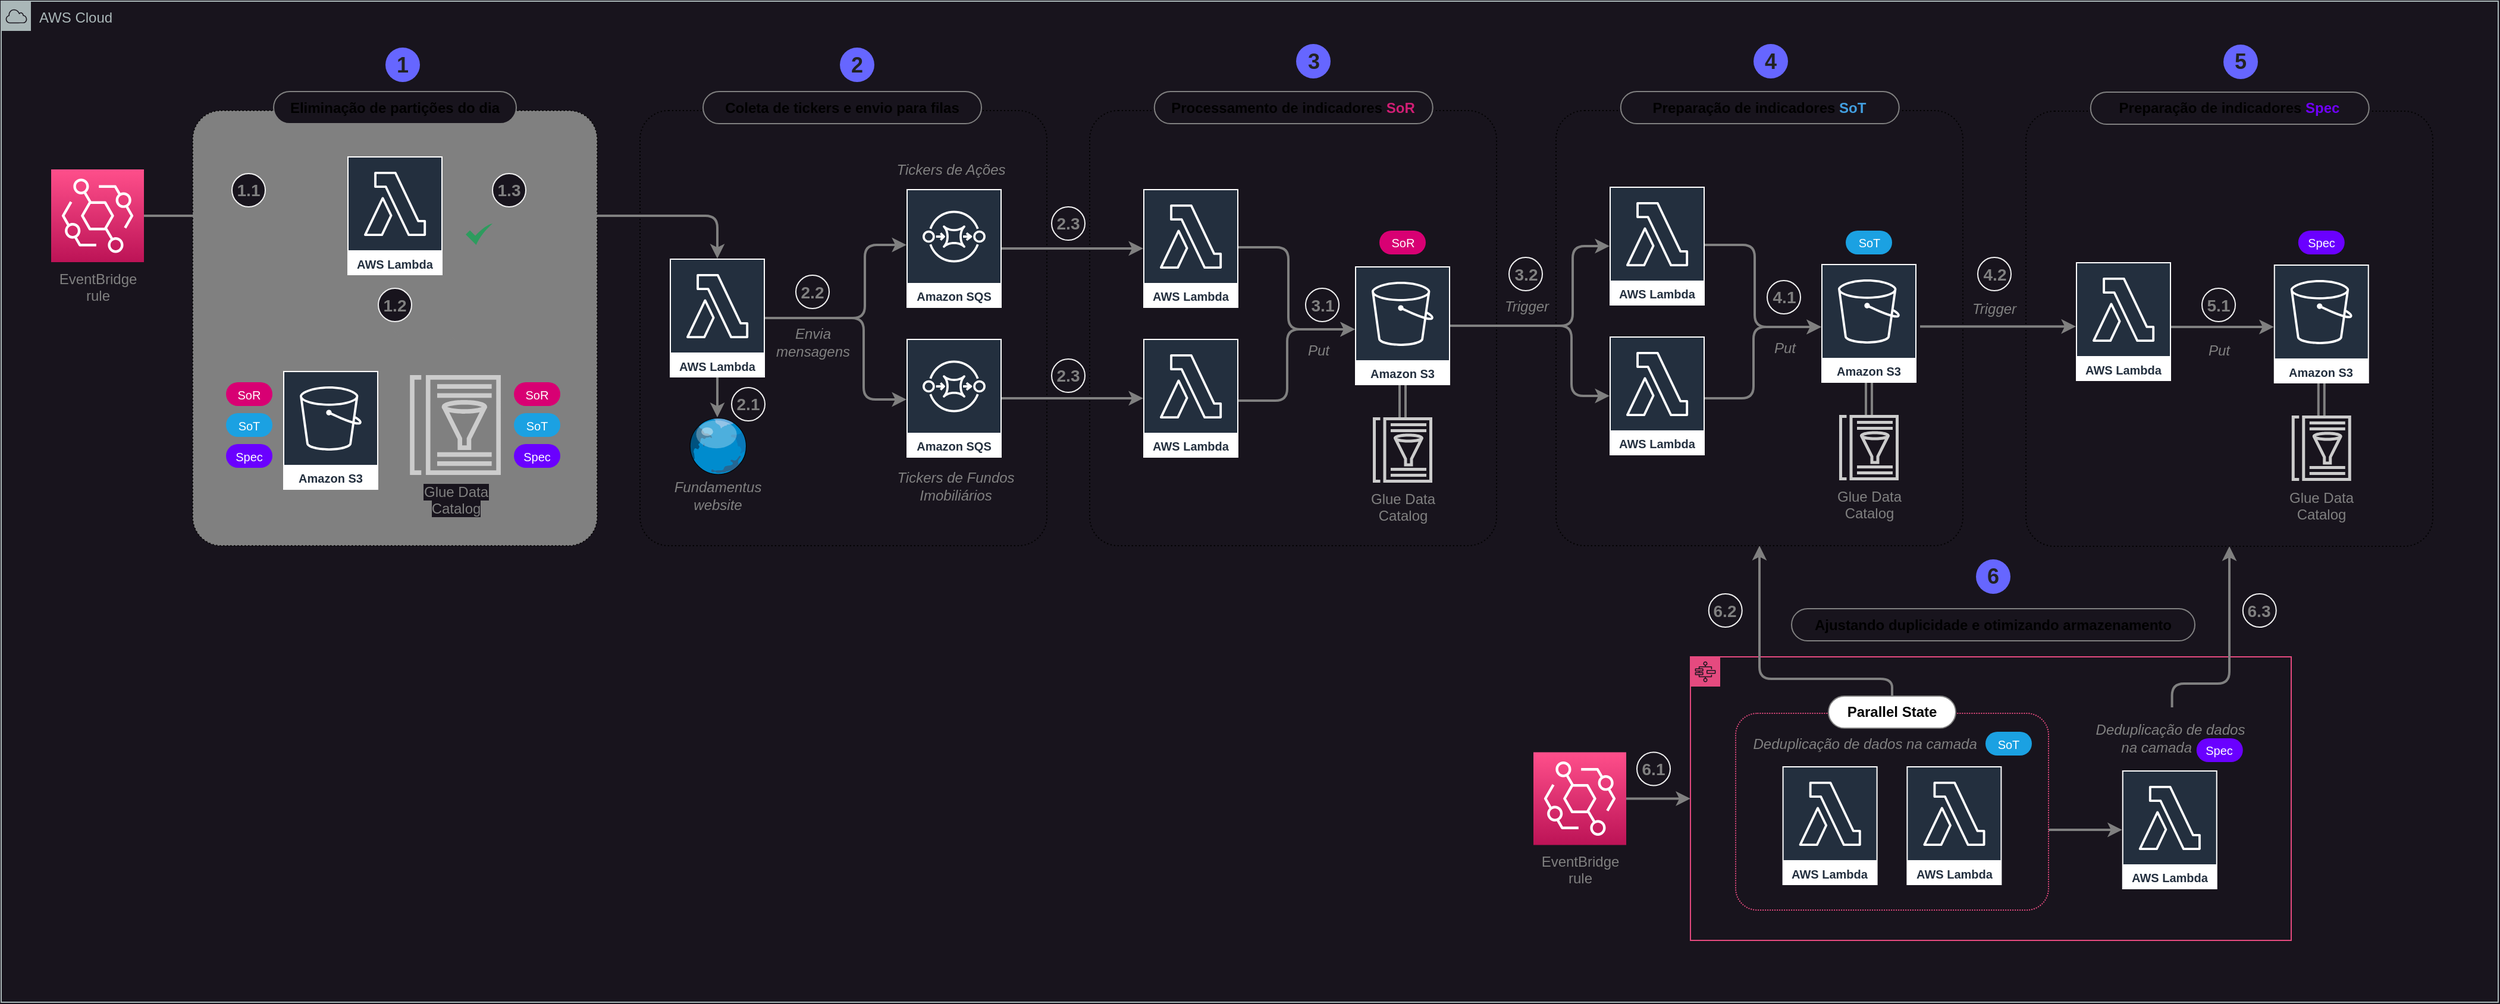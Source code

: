<mxfile>
    <diagram name="pynvest-tools" id="QcfjFlC14eD7CDKg3b7T">
        <mxGraphModel dx="1441" dy="1179" grid="0" gridSize="10" guides="1" tooltips="1" connect="1" arrows="1" fold="1" page="0" pageScale="1" pageWidth="850" pageHeight="1100" background="#18141D" math="0" shadow="0">
            <root>
                <mxCell id="0"/>
                <mxCell id="1" parent="0"/>
                <mxCell id="39" value="AWS Cloud" style="sketch=0;outlineConnect=0;gradientColor=none;html=1;whiteSpace=wrap;fontSize=12;fontStyle=0;shape=mxgraph.aws4.group;grIcon=mxgraph.aws4.group_aws_cloud;strokeColor=#AAB7B8;fillColor=none;verticalAlign=top;align=left;spacingLeft=30;fontColor=#AAB7B8;dashed=0;" parent="1" vertex="1">
                    <mxGeometry x="-88" y="-93" width="2099" height="842" as="geometry"/>
                </mxCell>
                <mxCell id="135" value="" style="rounded=1;whiteSpace=wrap;html=1;arcSize=7;dashed=1;dashPattern=1 2;fillColor=#18141D;" parent="1" vertex="1">
                    <mxGeometry x="827" y="-1" width="342" height="366" as="geometry"/>
                </mxCell>
                <mxCell id="118" value="" style="rounded=1;whiteSpace=wrap;html=1;arcSize=7;dashed=1;dashPattern=1 2;fillColor=#18141D;" parent="1" vertex="1">
                    <mxGeometry x="449" y="-1" width="342" height="366" as="geometry"/>
                </mxCell>
                <mxCell id="107" value="" style="rounded=1;whiteSpace=wrap;html=1;arcSize=7;dashed=1;dashPattern=1 2;fillColor=#808080;" parent="1" vertex="1">
                    <mxGeometry x="73" y="-1" width="340" height="366" as="geometry"/>
                </mxCell>
                <mxCell id="108" style="edgeStyle=orthogonalEdgeStyle;html=1;strokeColor=#808080;strokeWidth=2;" parent="1" source="7" target="47" edge="1">
                    <mxGeometry relative="1" as="geometry"/>
                </mxCell>
                <mxCell id="7" value="&lt;font color=&quot;#808080&quot;&gt;EventBridge&lt;br&gt;rule&lt;br&gt;&lt;/font&gt;" style="sketch=0;points=[[0,0,0],[0.25,0,0],[0.5,0,0],[0.75,0,0],[1,0,0],[0,1,0],[0.25,1,0],[0.5,1,0],[0.75,1,0],[1,1,0],[0,0.25,0],[0,0.5,0],[0,0.75,0],[1,0.25,0],[1,0.5,0],[1,0.75,0]];outlineConnect=0;fontColor=#232F3E;gradientColor=#FF4F8B;gradientDirection=north;fillColor=#BC1356;strokeColor=#ffffff;dashed=0;verticalLabelPosition=bottom;verticalAlign=top;align=center;html=1;fontSize=12;fontStyle=0;aspect=fixed;shape=mxgraph.aws4.resourceIcon;resIcon=mxgraph.aws4.eventbridge;" parent="1" vertex="1">
                    <mxGeometry x="-46" y="48.5" width="78" height="78" as="geometry"/>
                </mxCell>
                <mxCell id="37" value="&lt;font style=&quot;font-size: 12px;&quot;&gt;&lt;br&gt;&lt;/font&gt;" style="verticalLabelPosition=bottom;sketch=0;aspect=fixed;html=1;verticalAlign=top;strokeColor=none;align=center;outlineConnect=0;shape=mxgraph.citrix.globe;fontSize=18;fontColor=#808080;" parent="1" vertex="1">
                    <mxGeometry x="488.88" y="257" width="50.24" height="48" as="geometry"/>
                </mxCell>
                <mxCell id="52" style="edgeStyle=orthogonalEdgeStyle;html=1;strokeColor=#808080;strokeWidth=2;" parent="1" source="47" target="51" edge="1">
                    <mxGeometry relative="1" as="geometry">
                        <Array as="points">
                            <mxPoint x="243" y="189"/>
                            <mxPoint x="189" y="189"/>
                        </Array>
                    </mxGeometry>
                </mxCell>
                <mxCell id="55" style="edgeStyle=orthogonalEdgeStyle;html=1;strokeColor=#808080;strokeWidth=2;" parent="1" source="47" target="53" edge="1">
                    <mxGeometry relative="1" as="geometry">
                        <Array as="points">
                            <mxPoint x="243" y="189"/>
                            <mxPoint x="294" y="189"/>
                        </Array>
                    </mxGeometry>
                </mxCell>
                <mxCell id="119" style="edgeStyle=orthogonalEdgeStyle;html=1;strokeColor=#808080;strokeWidth=2;" parent="1" source="47" target="111" edge="1">
                    <mxGeometry relative="1" as="geometry">
                        <Array as="points">
                            <mxPoint x="514" y="87"/>
                        </Array>
                    </mxGeometry>
                </mxCell>
                <mxCell id="47" value="AWS Lambda" style="sketch=0;outlineConnect=0;fontColor=#232F3E;gradientColor=none;strokeColor=#ffffff;fillColor=#232F3E;dashed=0;verticalLabelPosition=middle;verticalAlign=bottom;align=center;html=1;whiteSpace=wrap;fontSize=10;fontStyle=1;spacing=3;shape=mxgraph.aws4.productIcon;prIcon=mxgraph.aws4.lambda;" parent="1" vertex="1">
                    <mxGeometry x="203" y="37.5" width="80" height="100" as="geometry"/>
                </mxCell>
                <mxCell id="51" value="Amazon S3" style="sketch=0;outlineConnect=0;fontColor=#232F3E;gradientColor=none;strokeColor=#ffffff;fillColor=#232F3E;dashed=0;verticalLabelPosition=middle;verticalAlign=bottom;align=center;html=1;whiteSpace=wrap;fontSize=10;fontStyle=1;spacing=3;shape=mxgraph.aws4.productIcon;prIcon=mxgraph.aws4.s3;" parent="1" vertex="1">
                    <mxGeometry x="149" y="218" width="80" height="100" as="geometry"/>
                </mxCell>
                <mxCell id="53" value="&lt;font style=&quot;background-color: rgb(24, 20, 29);&quot; color=&quot;#808080&quot;&gt;Glue Data&lt;br&gt;Catalog&lt;/font&gt;" style="sketch=0;outlineConnect=0;fontColor=#232F3E;gradientColor=none;fillColor=#CCCCCC;strokeColor=none;dashed=0;verticalLabelPosition=bottom;verticalAlign=top;align=center;html=1;fontSize=12;fontStyle=0;aspect=fixed;pointerEvents=1;shape=mxgraph.aws4.glue_data_catalog;" parent="1" vertex="1">
                    <mxGeometry x="255" y="221.5" width="77.54" height="84" as="geometry"/>
                </mxCell>
                <mxCell id="58" value="&lt;i&gt;Trigger&lt;/i&gt;" style="text;html=1;align=center;verticalAlign=middle;resizable=0;points=[];autosize=1;strokeColor=none;fillColor=none;fontColor=#808080;" parent="1" vertex="1">
                    <mxGeometry x="94" y="90" width="55" height="26" as="geometry"/>
                </mxCell>
                <mxCell id="64" value="&lt;i&gt;Delete partições&lt;br&gt;físicas&lt;br&gt;&lt;/i&gt;" style="text;html=1;align=center;verticalAlign=middle;resizable=0;points=[];autosize=1;strokeColor=none;fillColor=none;fontColor=#808080;" parent="1" vertex="1">
                    <mxGeometry x="83" y="174" width="105" height="41" as="geometry"/>
                </mxCell>
                <mxCell id="65" value="&lt;i&gt;Deleta partições&lt;br&gt;lógicas&lt;br&gt;&lt;/i&gt;" style="text;html=1;align=center;verticalAlign=middle;resizable=0;points=[];autosize=1;strokeColor=none;fillColor=none;fontColor=#808080;" parent="1" vertex="1">
                    <mxGeometry x="291" y="174" width="105" height="41" as="geometry"/>
                </mxCell>
                <mxCell id="76" value="SoR" style="rounded=1;whiteSpace=wrap;html=1;arcSize=50;fillColor=#d80073;fontColor=#ffffff;strokeColor=none;fontSize=10;" parent="1" vertex="1">
                    <mxGeometry x="101" y="227.5" width="39" height="20" as="geometry"/>
                </mxCell>
                <mxCell id="77" value="SoT" style="rounded=1;whiteSpace=wrap;html=1;arcSize=50;fillColor=#1ba1e2;fontColor=#ffffff;strokeColor=none;fontSize=10;" parent="1" vertex="1">
                    <mxGeometry x="101" y="253.5" width="39" height="20" as="geometry"/>
                </mxCell>
                <mxCell id="78" value="Spec" style="rounded=1;whiteSpace=wrap;html=1;arcSize=50;fillColor=#6a00ff;fontColor=#ffffff;strokeColor=none;fontSize=10;" parent="1" vertex="1">
                    <mxGeometry x="101" y="279.5" width="39" height="20" as="geometry"/>
                </mxCell>
                <mxCell id="104" value="SoR" style="rounded=1;whiteSpace=wrap;html=1;arcSize=50;fillColor=#d80073;fontColor=#ffffff;strokeColor=none;fontSize=10;" parent="1" vertex="1">
                    <mxGeometry x="343" y="227.5" width="39" height="20" as="geometry"/>
                </mxCell>
                <mxCell id="105" value="SoT" style="rounded=1;whiteSpace=wrap;html=1;arcSize=50;fillColor=#1ba1e2;fontColor=#ffffff;strokeColor=none;fontSize=10;" parent="1" vertex="1">
                    <mxGeometry x="343" y="253.5" width="39" height="20" as="geometry"/>
                </mxCell>
                <mxCell id="106" value="Spec" style="rounded=1;whiteSpace=wrap;html=1;arcSize=50;fillColor=#6a00ff;fontColor=#ffffff;strokeColor=none;fontSize=10;" parent="1" vertex="1">
                    <mxGeometry x="343" y="279.5" width="39" height="20" as="geometry"/>
                </mxCell>
                <mxCell id="109" style="edgeStyle=orthogonalEdgeStyle;html=1;strokeColor=#808080;strokeWidth=2;" parent="1" source="111" target="112" edge="1">
                    <mxGeometry relative="1" as="geometry">
                        <Array as="points">
                            <mxPoint x="638" y="174"/>
                            <mxPoint x="638" y="112"/>
                        </Array>
                    </mxGeometry>
                </mxCell>
                <mxCell id="110" style="edgeStyle=orthogonalEdgeStyle;html=1;strokeColor=#808080;strokeWidth=2;" parent="1" source="111" target="113" edge="1">
                    <mxGeometry relative="1" as="geometry">
                        <Array as="points">
                            <mxPoint x="637" y="174"/>
                            <mxPoint x="637" y="242"/>
                        </Array>
                    </mxGeometry>
                </mxCell>
                <mxCell id="140" style="edgeStyle=orthogonalEdgeStyle;html=1;strokeColor=#808080;strokeWidth=2;" parent="1" source="111" target="37" edge="1">
                    <mxGeometry relative="1" as="geometry"/>
                </mxCell>
                <mxCell id="111" value="AWS Lambda" style="sketch=0;outlineConnect=0;fontColor=#232F3E;gradientColor=none;strokeColor=#ffffff;fillColor=#232F3E;dashed=0;verticalLabelPosition=middle;verticalAlign=bottom;align=center;html=1;whiteSpace=wrap;fontSize=10;fontStyle=1;spacing=3;shape=mxgraph.aws4.productIcon;prIcon=mxgraph.aws4.lambda;" parent="1" vertex="1">
                    <mxGeometry x="474" y="123.5" width="80" height="100" as="geometry"/>
                </mxCell>
                <mxCell id="133" style="edgeStyle=orthogonalEdgeStyle;html=1;strokeColor=#808080;strokeWidth=2;" parent="1" source="112" target="126" edge="1">
                    <mxGeometry relative="1" as="geometry"/>
                </mxCell>
                <mxCell id="112" value="Amazon SQS" style="sketch=0;outlineConnect=0;fontColor=#232F3E;gradientColor=none;strokeColor=#ffffff;fillColor=#232F3E;dashed=0;verticalLabelPosition=middle;verticalAlign=bottom;align=center;html=1;whiteSpace=wrap;fontSize=10;fontStyle=1;spacing=3;shape=mxgraph.aws4.productIcon;prIcon=mxgraph.aws4.sqs;" parent="1" vertex="1">
                    <mxGeometry x="673" y="65" width="80" height="100" as="geometry"/>
                </mxCell>
                <mxCell id="134" style="edgeStyle=orthogonalEdgeStyle;html=1;strokeColor=#808080;strokeWidth=2;" parent="1" source="113" target="124" edge="1">
                    <mxGeometry relative="1" as="geometry"/>
                </mxCell>
                <mxCell id="113" value="Amazon SQS" style="sketch=0;outlineConnect=0;fontColor=#232F3E;gradientColor=none;strokeColor=#ffffff;fillColor=#232F3E;dashed=0;verticalLabelPosition=middle;verticalAlign=bottom;align=center;html=1;whiteSpace=wrap;fontSize=10;fontStyle=1;spacing=3;shape=mxgraph.aws4.productIcon;prIcon=mxgraph.aws4.sqs;" parent="1" vertex="1">
                    <mxGeometry x="673" y="191" width="80" height="100" as="geometry"/>
                </mxCell>
                <mxCell id="115" value="&lt;i&gt;Envia&lt;br&gt;mensagens&lt;br&gt;&lt;/i&gt;" style="text;html=1;align=center;verticalAlign=middle;resizable=0;points=[];autosize=1;strokeColor=none;fillColor=none;fontColor=#808080;" parent="1" vertex="1">
                    <mxGeometry x="554" y="173" width="80" height="41" as="geometry"/>
                </mxCell>
                <mxCell id="116" value="&lt;i&gt;Tickers de Fundos&lt;br&gt;Imobiliários&lt;br&gt;&lt;/i&gt;" style="text;html=1;align=center;verticalAlign=middle;resizable=0;points=[];autosize=1;strokeColor=none;fillColor=none;fontColor=#808080;" parent="1" vertex="1">
                    <mxGeometry x="655" y="294.5" width="117" height="41" as="geometry"/>
                </mxCell>
                <mxCell id="117" value="&lt;i&gt;Tickers de Ações&lt;br&gt;&lt;/i&gt;" style="text;html=1;align=center;verticalAlign=middle;resizable=0;points=[];autosize=1;strokeColor=none;fillColor=none;fontColor=#808080;" parent="1" vertex="1">
                    <mxGeometry x="655" y="36" width="109" height="26" as="geometry"/>
                </mxCell>
                <mxCell id="120" value="&lt;i&gt;Assync&lt;/i&gt;" style="text;html=1;align=center;verticalAlign=middle;resizable=0;points=[];autosize=1;strokeColor=none;fillColor=none;fontColor=#808080;" parent="1" vertex="1">
                    <mxGeometry x="320" y="92" width="57" height="26" as="geometry"/>
                </mxCell>
                <mxCell id="121" value="" style="sketch=0;html=1;aspect=fixed;strokeColor=none;shadow=0;align=center;verticalAlign=top;fillColor=#2D9C5E;shape=mxgraph.gcp2.check;dashed=1;dashPattern=1 2;" parent="1" vertex="1">
                    <mxGeometry x="302.5" y="94" width="22.5" height="18" as="geometry"/>
                </mxCell>
                <mxCell id="123" style="edgeStyle=orthogonalEdgeStyle;html=1;strokeColor=#808080;strokeWidth=2;" parent="1" source="124" target="128" edge="1">
                    <mxGeometry relative="1" as="geometry">
                        <Array as="points">
                            <mxPoint x="993" y="243"/>
                            <mxPoint x="993" y="183"/>
                        </Array>
                    </mxGeometry>
                </mxCell>
                <mxCell id="124" value="AWS Lambda" style="sketch=0;outlineConnect=0;fontColor=#232F3E;gradientColor=none;strokeColor=#ffffff;fillColor=#232F3E;dashed=0;verticalLabelPosition=middle;verticalAlign=bottom;align=center;html=1;whiteSpace=wrap;fontSize=10;fontStyle=1;spacing=3;shape=mxgraph.aws4.productIcon;prIcon=mxgraph.aws4.lambda;" parent="1" vertex="1">
                    <mxGeometry x="872" y="191" width="80" height="100" as="geometry"/>
                </mxCell>
                <mxCell id="125" style="edgeStyle=orthogonalEdgeStyle;html=1;strokeColor=#808080;strokeWidth=2;" parent="1" source="126" target="128" edge="1">
                    <mxGeometry relative="1" as="geometry">
                        <Array as="points">
                            <mxPoint x="994" y="114"/>
                            <mxPoint x="994" y="183"/>
                        </Array>
                    </mxGeometry>
                </mxCell>
                <mxCell id="126" value="AWS Lambda" style="sketch=0;outlineConnect=0;fontColor=#232F3E;gradientColor=none;strokeColor=#ffffff;fillColor=#232F3E;dashed=0;verticalLabelPosition=middle;verticalAlign=bottom;align=center;html=1;whiteSpace=wrap;fontSize=10;fontStyle=1;spacing=3;shape=mxgraph.aws4.productIcon;prIcon=mxgraph.aws4.lambda;" parent="1" vertex="1">
                    <mxGeometry x="872" y="65" width="80" height="100" as="geometry"/>
                </mxCell>
                <mxCell id="127" style="edgeStyle=orthogonalEdgeStyle;html=1;strokeColor=#808080;strokeWidth=2;fontSize=10;fontColor=#808080;shape=link;" parent="1" source="128" target="132" edge="1">
                    <mxGeometry relative="1" as="geometry"/>
                </mxCell>
                <mxCell id="128" value="Amazon S3" style="sketch=0;outlineConnect=0;fontColor=#232F3E;gradientColor=none;strokeColor=#ffffff;fillColor=#232F3E;dashed=0;verticalLabelPosition=middle;verticalAlign=bottom;align=center;html=1;whiteSpace=wrap;fontSize=10;fontStyle=1;spacing=3;shape=mxgraph.aws4.productIcon;prIcon=mxgraph.aws4.s3;" parent="1" vertex="1">
                    <mxGeometry x="1050" y="130" width="80" height="100" as="geometry"/>
                </mxCell>
                <mxCell id="130" value="&lt;i&gt;Put&lt;/i&gt;" style="text;html=1;align=center;verticalAlign=middle;resizable=0;points=[];autosize=1;strokeColor=none;fillColor=none;fontColor=#808080;" parent="1" vertex="1">
                    <mxGeometry x="1000.5" y="188" width="36" height="26" as="geometry"/>
                </mxCell>
                <mxCell id="131" value="SoR" style="rounded=1;whiteSpace=wrap;html=1;arcSize=50;fillColor=#d80073;fontColor=#ffffff;strokeColor=none;fontSize=10;" parent="1" vertex="1">
                    <mxGeometry x="1070.5" y="100" width="39" height="20" as="geometry"/>
                </mxCell>
                <mxCell id="132" value="&lt;font style=&quot;background-color: rgb(24, 20, 29);&quot; color=&quot;#808080&quot;&gt;Glue Data&lt;br&gt;Catalog&lt;/font&gt;" style="sketch=0;outlineConnect=0;fontColor=#232F3E;gradientColor=none;fillColor=#CCCCCC;strokeColor=none;dashed=0;verticalLabelPosition=bottom;verticalAlign=top;align=center;html=1;fontSize=12;fontStyle=0;aspect=fixed;pointerEvents=1;shape=mxgraph.aws4.glue_data_catalog;" parent="1" vertex="1">
                    <mxGeometry x="1064.61" y="257" width="50.77" height="55" as="geometry"/>
                </mxCell>
                <mxCell id="136" value="&lt;b&gt;Eliminação de partições do dia&lt;/b&gt;" style="rounded=1;whiteSpace=wrap;html=1;strokeColor=#808080;gradientColor=none;arcSize=50;fillColor=#18141D;" parent="1" vertex="1">
                    <mxGeometry x="141" y="-17" width="204" height="27" as="geometry"/>
                </mxCell>
                <mxCell id="137" value="&lt;b&gt;Coleta de tickers e envio para filas&lt;/b&gt;" style="rounded=1;whiteSpace=wrap;html=1;strokeColor=#808080;gradientColor=none;arcSize=50;fillColor=#18141D;" parent="1" vertex="1">
                    <mxGeometry x="502" y="-17" width="234" height="27" as="geometry"/>
                </mxCell>
                <mxCell id="138" value="&lt;b&gt;Processamento de indicadores &lt;font color=&quot;#d01e74&quot;&gt;SoR&lt;/font&gt;&lt;/b&gt;" style="rounded=1;whiteSpace=wrap;html=1;strokeColor=#808080;gradientColor=none;arcSize=50;fillColor=#18141D;" parent="1" vertex="1">
                    <mxGeometry x="881.38" y="-17" width="234" height="27" as="geometry"/>
                </mxCell>
                <mxCell id="139" value="&lt;i&gt;Fundamentus&lt;br&gt;website&lt;br&gt;&lt;/i&gt;" style="text;html=1;align=center;verticalAlign=middle;resizable=0;points=[];autosize=1;strokeColor=none;fillColor=none;fontColor=#808080;" parent="1" vertex="1">
                    <mxGeometry x="468.5" y="302" width="91" height="41" as="geometry"/>
                </mxCell>
                <mxCell id="177" value="&lt;b style=&quot;&quot;&gt;&lt;font style=&quot;font-size: 14px;&quot;&gt;1.1&lt;/font&gt;&lt;/b&gt;" style="ellipse;whiteSpace=wrap;html=1;aspect=fixed;fontColor=#808080;fillColor=#18141D;strokeColor=#F0F0F0;fontSize=12;" parent="1" vertex="1">
                    <mxGeometry x="106" y="52" width="28" height="28" as="geometry"/>
                </mxCell>
                <mxCell id="183" value="" style="rounded=1;whiteSpace=wrap;html=1;arcSize=7;dashed=1;dashPattern=1 2;fillColor=#18141D;" parent="1" vertex="1">
                    <mxGeometry x="1219" y="-1" width="342" height="366" as="geometry"/>
                </mxCell>
                <mxCell id="184" style="edgeStyle=orthogonalEdgeStyle;html=1;strokeColor=#808080;strokeWidth=2;" parent="1" source="185" target="189" edge="1">
                    <mxGeometry relative="1" as="geometry">
                        <Array as="points">
                            <mxPoint x="1385" y="241"/>
                            <mxPoint x="1385" y="181"/>
                        </Array>
                    </mxGeometry>
                </mxCell>
                <mxCell id="185" value="AWS Lambda" style="sketch=0;outlineConnect=0;fontColor=#232F3E;gradientColor=none;strokeColor=#ffffff;fillColor=#232F3E;dashed=0;verticalLabelPosition=middle;verticalAlign=bottom;align=center;html=1;whiteSpace=wrap;fontSize=10;fontStyle=1;spacing=3;shape=mxgraph.aws4.productIcon;prIcon=mxgraph.aws4.lambda;" parent="1" vertex="1">
                    <mxGeometry x="1264" y="189" width="80" height="100" as="geometry"/>
                </mxCell>
                <mxCell id="186" style="edgeStyle=orthogonalEdgeStyle;html=1;strokeColor=#808080;strokeWidth=2;" parent="1" source="187" target="189" edge="1">
                    <mxGeometry relative="1" as="geometry">
                        <Array as="points">
                            <mxPoint x="1386" y="112"/>
                            <mxPoint x="1386" y="181"/>
                        </Array>
                    </mxGeometry>
                </mxCell>
                <mxCell id="187" value="AWS Lambda" style="sketch=0;outlineConnect=0;fontColor=#232F3E;gradientColor=none;strokeColor=#ffffff;fillColor=#232F3E;dashed=0;verticalLabelPosition=middle;verticalAlign=bottom;align=center;html=1;whiteSpace=wrap;fontSize=10;fontStyle=1;spacing=3;shape=mxgraph.aws4.productIcon;prIcon=mxgraph.aws4.lambda;" parent="1" vertex="1">
                    <mxGeometry x="1264" y="63" width="80" height="100" as="geometry"/>
                </mxCell>
                <mxCell id="188" style="edgeStyle=orthogonalEdgeStyle;html=1;strokeColor=#808080;strokeWidth=2;fontSize=10;fontColor=#808080;shape=link;" parent="1" source="189" target="191" edge="1">
                    <mxGeometry relative="1" as="geometry"/>
                </mxCell>
                <mxCell id="189" value="Amazon S3" style="sketch=0;outlineConnect=0;fontColor=#232F3E;gradientColor=none;strokeColor=#ffffff;fillColor=#232F3E;dashed=0;verticalLabelPosition=middle;verticalAlign=bottom;align=center;html=1;whiteSpace=wrap;fontSize=10;fontStyle=1;spacing=3;shape=mxgraph.aws4.productIcon;prIcon=mxgraph.aws4.s3;" parent="1" vertex="1">
                    <mxGeometry x="1442" y="128" width="80" height="100" as="geometry"/>
                </mxCell>
                <mxCell id="190" value="&lt;i&gt;Put&lt;/i&gt;" style="text;html=1;align=center;verticalAlign=middle;resizable=0;points=[];autosize=1;strokeColor=none;fillColor=none;fontColor=#808080;" parent="1" vertex="1">
                    <mxGeometry x="1392.5" y="186" width="36" height="26" as="geometry"/>
                </mxCell>
                <mxCell id="191" value="&lt;font style=&quot;background-color: rgb(24, 20, 29);&quot; color=&quot;#808080&quot;&gt;Glue Data&lt;br&gt;Catalog&lt;/font&gt;" style="sketch=0;outlineConnect=0;fontColor=#232F3E;gradientColor=none;fillColor=#CCCCCC;strokeColor=none;dashed=0;verticalLabelPosition=bottom;verticalAlign=top;align=center;html=1;fontSize=12;fontStyle=0;aspect=fixed;pointerEvents=1;shape=mxgraph.aws4.glue_data_catalog;" parent="1" vertex="1">
                    <mxGeometry x="1456.61" y="255" width="50.77" height="55" as="geometry"/>
                </mxCell>
                <mxCell id="192" value="SoT" style="rounded=1;whiteSpace=wrap;html=1;arcSize=50;fillColor=#1ba1e2;fontColor=#ffffff;strokeColor=none;fontSize=10;" parent="1" vertex="1">
                    <mxGeometry x="1462.5" y="100" width="39" height="20" as="geometry"/>
                </mxCell>
                <mxCell id="195" value="&lt;b&gt;Preparação de indicadores &lt;font color=&quot;#429fe0&quot;&gt;SoT&lt;/font&gt;&lt;/b&gt;" style="rounded=1;whiteSpace=wrap;html=1;strokeColor=#808080;gradientColor=none;arcSize=50;fillColor=#18141D;" parent="1" vertex="1">
                    <mxGeometry x="1273.38" y="-17" width="234" height="27" as="geometry"/>
                </mxCell>
                <mxCell id="196" style="edgeStyle=orthogonalEdgeStyle;html=1;strokeColor=#808080;strokeWidth=2;fontColor=#d01e74;" parent="1" source="128" target="187" edge="1">
                    <mxGeometry relative="1" as="geometry">
                        <Array as="points">
                            <mxPoint x="1233" y="180"/>
                            <mxPoint x="1233" y="113"/>
                        </Array>
                    </mxGeometry>
                </mxCell>
                <mxCell id="197" style="edgeStyle=orthogonalEdgeStyle;html=1;strokeColor=#808080;strokeWidth=2;fontColor=#d01e74;" parent="1" source="128" target="185" edge="1">
                    <mxGeometry relative="1" as="geometry">
                        <Array as="points">
                            <mxPoint x="1232" y="180"/>
                            <mxPoint x="1232" y="239"/>
                        </Array>
                    </mxGeometry>
                </mxCell>
                <mxCell id="198" value="&lt;i&gt;Trigger&lt;/i&gt;" style="text;html=1;align=center;verticalAlign=middle;resizable=0;points=[];autosize=1;strokeColor=none;fillColor=none;fontColor=#808080;" parent="1" vertex="1">
                    <mxGeometry x="1166" y="150.5" width="55" height="26" as="geometry"/>
                </mxCell>
                <mxCell id="201" value="&lt;b&gt;&lt;font style=&quot;font-size: 18px;&quot;&gt;1&lt;/font&gt;&lt;/b&gt;" style="ellipse;whiteSpace=wrap;html=1;aspect=fixed;fontColor=#222222;fillColor=#6666FF;strokeColor=none;" parent="1" vertex="1">
                    <mxGeometry x="235" y="-54" width="29" height="29" as="geometry"/>
                </mxCell>
                <mxCell id="202" value="&lt;b&gt;&lt;font style=&quot;font-size: 18px;&quot;&gt;2&lt;/font&gt;&lt;/b&gt;" style="ellipse;whiteSpace=wrap;html=1;aspect=fixed;fontColor=#222222;fillColor=#6666FF;strokeColor=none;" parent="1" vertex="1">
                    <mxGeometry x="617" y="-54" width="29" height="29" as="geometry"/>
                </mxCell>
                <mxCell id="203" value="&lt;b&gt;&lt;font style=&quot;font-size: 18px;&quot;&gt;3&lt;/font&gt;&lt;/b&gt;" style="ellipse;whiteSpace=wrap;html=1;aspect=fixed;fontColor=#222222;fillColor=#6666FF;strokeColor=none;" parent="1" vertex="1">
                    <mxGeometry x="1000.5" y="-57" width="29" height="29" as="geometry"/>
                </mxCell>
                <mxCell id="204" value="&lt;b&gt;&lt;font style=&quot;font-size: 18px;&quot;&gt;4&lt;/font&gt;&lt;/b&gt;" style="ellipse;whiteSpace=wrap;html=1;aspect=fixed;fontColor=#222222;fillColor=#6666FF;strokeColor=none;" parent="1" vertex="1">
                    <mxGeometry x="1385" y="-57" width="29" height="29" as="geometry"/>
                </mxCell>
                <mxCell id="217" value="" style="rounded=1;whiteSpace=wrap;html=1;arcSize=7;dashed=1;dashPattern=1 2;fillColor=#18141D;" parent="1" vertex="1">
                    <mxGeometry x="1614" y="-0.5" width="342" height="366" as="geometry"/>
                </mxCell>
                <mxCell id="220" style="edgeStyle=orthogonalEdgeStyle;html=1;strokeColor=#808080;strokeWidth=2;" parent="1" source="222" target="224" edge="1">
                    <mxGeometry relative="1" as="geometry">
                        <Array as="points">
                            <mxPoint x="1760" y="181"/>
                            <mxPoint x="1760" y="181"/>
                        </Array>
                    </mxGeometry>
                </mxCell>
                <mxCell id="222" value="AWS Lambda" style="sketch=0;outlineConnect=0;fontColor=#232F3E;gradientColor=none;strokeColor=#ffffff;fillColor=#232F3E;dashed=0;verticalLabelPosition=middle;verticalAlign=bottom;align=center;html=1;whiteSpace=wrap;fontSize=10;fontStyle=1;spacing=3;shape=mxgraph.aws4.productIcon;prIcon=mxgraph.aws4.lambda;" parent="1" vertex="1">
                    <mxGeometry x="1656" y="126.5" width="80" height="100" as="geometry"/>
                </mxCell>
                <mxCell id="223" style="edgeStyle=orthogonalEdgeStyle;html=1;strokeColor=#808080;strokeWidth=2;fontSize=10;fontColor=#808080;shape=link;" parent="1" source="224" target="226" edge="1">
                    <mxGeometry relative="1" as="geometry"/>
                </mxCell>
                <mxCell id="224" value="Amazon S3" style="sketch=0;outlineConnect=0;fontColor=#232F3E;gradientColor=none;strokeColor=#ffffff;fillColor=#232F3E;dashed=0;verticalLabelPosition=middle;verticalAlign=bottom;align=center;html=1;whiteSpace=wrap;fontSize=10;fontStyle=1;spacing=3;shape=mxgraph.aws4.productIcon;prIcon=mxgraph.aws4.s3;" parent="1" vertex="1">
                    <mxGeometry x="1822.38" y="128.5" width="80" height="100" as="geometry"/>
                </mxCell>
                <mxCell id="225" value="&lt;i&gt;Put&lt;/i&gt;" style="text;html=1;align=center;verticalAlign=middle;resizable=0;points=[];autosize=1;strokeColor=none;fillColor=none;fontColor=#808080;" parent="1" vertex="1">
                    <mxGeometry x="1758" y="188" width="36" height="26" as="geometry"/>
                </mxCell>
                <mxCell id="226" value="&lt;font style=&quot;background-color: rgb(24, 20, 29);&quot; color=&quot;#808080&quot;&gt;Glue Data&lt;br&gt;Catalog&lt;/font&gt;" style="sketch=0;outlineConnect=0;fontColor=#232F3E;gradientColor=none;fillColor=#CCCCCC;strokeColor=none;dashed=0;verticalLabelPosition=bottom;verticalAlign=top;align=center;html=1;fontSize=12;fontStyle=0;aspect=fixed;pointerEvents=1;shape=mxgraph.aws4.glue_data_catalog;" parent="1" vertex="1">
                    <mxGeometry x="1836.99" y="255.5" width="50.77" height="55" as="geometry"/>
                </mxCell>
                <mxCell id="228" value="&lt;b&gt;Preparação de indicadores &lt;font color=&quot;#7000fd&quot;&gt;Spec&lt;/font&gt;&lt;/b&gt;" style="rounded=1;whiteSpace=wrap;html=1;strokeColor=#808080;gradientColor=none;arcSize=50;fillColor=#18141D;" parent="1" vertex="1">
                    <mxGeometry x="1668.38" y="-16.5" width="234" height="27" as="geometry"/>
                </mxCell>
                <mxCell id="229" style="edgeStyle=orthogonalEdgeStyle;html=1;strokeColor=#808080;strokeWidth=2;fontColor=#d01e74;" parent="1" target="222" edge="1">
                    <mxGeometry relative="1" as="geometry">
                        <mxPoint x="1525" y="180.567" as="sourcePoint"/>
                        <Array as="points">
                            <mxPoint x="1655" y="181"/>
                            <mxPoint x="1655" y="181"/>
                        </Array>
                    </mxGeometry>
                </mxCell>
                <mxCell id="231" value="&lt;i&gt;Trigger&lt;/i&gt;" style="text;html=1;align=center;verticalAlign=middle;resizable=0;points=[];autosize=1;strokeColor=none;fillColor=none;fontColor=#808080;" parent="1" vertex="1">
                    <mxGeometry x="1559" y="153" width="55" height="26" as="geometry"/>
                </mxCell>
                <mxCell id="233" value="&lt;b&gt;&lt;font style=&quot;font-size: 18px;&quot;&gt;5&lt;/font&gt;&lt;/b&gt;" style="ellipse;whiteSpace=wrap;html=1;aspect=fixed;fontColor=#222222;fillColor=#6666FF;strokeColor=none;" parent="1" vertex="1">
                    <mxGeometry x="1780" y="-56.5" width="29" height="29" as="geometry"/>
                </mxCell>
                <mxCell id="234" value="Spec" style="rounded=1;whiteSpace=wrap;html=1;arcSize=50;fillColor=#6a00ff;fontColor=#ffffff;strokeColor=none;fontSize=10;" parent="1" vertex="1">
                    <mxGeometry x="1842.88" y="100" width="39" height="20" as="geometry"/>
                </mxCell>
                <mxCell id="301" style="edgeStyle=orthogonalEdgeStyle;html=1;fontSize=10;fontColor=#D12566;strokeWidth=2;strokeColor=#808080;" parent="1" source="236" target="290" edge="1">
                    <mxGeometry relative="1" as="geometry"/>
                </mxCell>
                <mxCell id="236" value="&lt;font color=&quot;#808080&quot;&gt;EventBridge&lt;br&gt;rule&lt;br&gt;&lt;/font&gt;" style="sketch=0;points=[[0,0,0],[0.25,0,0],[0.5,0,0],[0.75,0,0],[1,0,0],[0,1,0],[0.25,1,0],[0.5,1,0],[0.75,1,0],[1,1,0],[0,0.25,0],[0,0.5,0],[0,0.75,0],[1,0.25,0],[1,0.5,0],[1,0.75,0]];outlineConnect=0;fontColor=#232F3E;gradientColor=#FF4F8B;gradientDirection=north;fillColor=#BC1356;strokeColor=#ffffff;dashed=0;verticalLabelPosition=bottom;verticalAlign=top;align=center;html=1;fontSize=12;fontStyle=0;aspect=fixed;shape=mxgraph.aws4.resourceIcon;resIcon=mxgraph.aws4.eventbridge;strokeWidth=2;" parent="1" vertex="1">
                    <mxGeometry x="1200" y="538.75" width="78" height="78" as="geometry"/>
                </mxCell>
                <mxCell id="248" value="&lt;b&gt;&lt;font style=&quot;font-size: 18px;&quot;&gt;6&lt;/font&gt;&lt;/b&gt;" style="ellipse;whiteSpace=wrap;html=1;aspect=fixed;fontColor=#222222;fillColor=#6666FF;strokeColor=none;" parent="1" vertex="1">
                    <mxGeometry x="1572" y="376.5" width="29" height="29" as="geometry"/>
                </mxCell>
                <mxCell id="250" value="&lt;b style=&quot;&quot;&gt;&lt;font style=&quot;font-size: 14px;&quot;&gt;1.2&lt;/font&gt;&lt;/b&gt;" style="ellipse;whiteSpace=wrap;html=1;aspect=fixed;fontColor=#808080;fillColor=#18141D;strokeColor=#F0F0F0;fontSize=12;" parent="1" vertex="1">
                    <mxGeometry x="229" y="148.5" width="28" height="28" as="geometry"/>
                </mxCell>
                <mxCell id="251" value="&lt;b style=&quot;&quot;&gt;&lt;font style=&quot;font-size: 14px;&quot;&gt;1.3&lt;/font&gt;&lt;/b&gt;" style="ellipse;whiteSpace=wrap;html=1;aspect=fixed;fontColor=#808080;fillColor=#18141D;strokeColor=#F0F0F0;fontSize=12;" parent="1" vertex="1">
                    <mxGeometry x="325" y="52" width="28" height="28" as="geometry"/>
                </mxCell>
                <mxCell id="253" value="&lt;b style=&quot;&quot;&gt;&lt;font style=&quot;font-size: 14px;&quot;&gt;2.1&lt;/font&gt;&lt;/b&gt;" style="ellipse;whiteSpace=wrap;html=1;aspect=fixed;fontColor=#808080;fillColor=#18141D;strokeColor=#F0F0F0;fontSize=12;" parent="1" vertex="1">
                    <mxGeometry x="526" y="232" width="28" height="28" as="geometry"/>
                </mxCell>
                <mxCell id="254" value="&lt;b style=&quot;&quot;&gt;&lt;font style=&quot;font-size: 14px;&quot;&gt;2.2&lt;/font&gt;&lt;/b&gt;" style="ellipse;whiteSpace=wrap;html=1;aspect=fixed;fontColor=#808080;fillColor=#18141D;strokeColor=#F0F0F0;fontSize=12;" parent="1" vertex="1">
                    <mxGeometry x="580" y="137.5" width="28" height="28" as="geometry"/>
                </mxCell>
                <mxCell id="255" value="&lt;b style=&quot;&quot;&gt;&lt;font style=&quot;font-size: 14px;&quot;&gt;2.3&lt;/font&gt;&lt;/b&gt;" style="ellipse;whiteSpace=wrap;html=1;aspect=fixed;fontColor=#808080;fillColor=#18141D;strokeColor=#F0F0F0;fontSize=12;" parent="1" vertex="1">
                    <mxGeometry x="795" y="80" width="28" height="28" as="geometry"/>
                </mxCell>
                <mxCell id="256" value="&lt;b style=&quot;&quot;&gt;&lt;font style=&quot;font-size: 14px;&quot;&gt;2.3&lt;/font&gt;&lt;/b&gt;" style="ellipse;whiteSpace=wrap;html=1;aspect=fixed;fontColor=#808080;fillColor=#18141D;strokeColor=#F0F0F0;fontSize=12;" parent="1" vertex="1">
                    <mxGeometry x="795" y="208" width="28" height="28" as="geometry"/>
                </mxCell>
                <mxCell id="257" value="&lt;b style=&quot;&quot;&gt;&lt;font style=&quot;font-size: 14px;&quot;&gt;3.1&lt;/font&gt;&lt;/b&gt;" style="ellipse;whiteSpace=wrap;html=1;aspect=fixed;fontColor=#808080;fillColor=#18141D;strokeColor=#F0F0F0;fontSize=12;" parent="1" vertex="1">
                    <mxGeometry x="1008.5" y="148.5" width="28" height="28" as="geometry"/>
                </mxCell>
                <mxCell id="258" value="&lt;b style=&quot;&quot;&gt;&lt;font style=&quot;font-size: 14px;&quot;&gt;3.2&lt;/font&gt;&lt;/b&gt;" style="ellipse;whiteSpace=wrap;html=1;aspect=fixed;fontColor=#808080;fillColor=#18141D;strokeColor=#F0F0F0;fontSize=12;" parent="1" vertex="1">
                    <mxGeometry x="1179.5" y="122.5" width="28" height="28" as="geometry"/>
                </mxCell>
                <mxCell id="259" value="&lt;b style=&quot;&quot;&gt;&lt;font style=&quot;font-size: 14px;&quot;&gt;4.1&lt;/font&gt;&lt;/b&gt;" style="ellipse;whiteSpace=wrap;html=1;aspect=fixed;fontColor=#808080;fillColor=#18141D;strokeColor=#F0F0F0;fontSize=12;" parent="1" vertex="1">
                    <mxGeometry x="1396.5" y="142" width="28" height="28" as="geometry"/>
                </mxCell>
                <mxCell id="260" value="&lt;b style=&quot;&quot;&gt;&lt;font style=&quot;font-size: 14px;&quot;&gt;4.2&lt;/font&gt;&lt;/b&gt;" style="ellipse;whiteSpace=wrap;html=1;aspect=fixed;fontColor=#808080;fillColor=#18141D;strokeColor=#F0F0F0;fontSize=12;" parent="1" vertex="1">
                    <mxGeometry x="1573.5" y="122.5" width="28" height="28" as="geometry"/>
                </mxCell>
                <mxCell id="261" value="&lt;b style=&quot;&quot;&gt;&lt;font style=&quot;font-size: 14px;&quot;&gt;5.1&lt;/font&gt;&lt;/b&gt;" style="ellipse;whiteSpace=wrap;html=1;aspect=fixed;fontColor=#808080;fillColor=#18141D;strokeColor=#F0F0F0;fontSize=12;" parent="1" vertex="1">
                    <mxGeometry x="1762" y="148.5" width="28" height="28" as="geometry"/>
                </mxCell>
                <mxCell id="265" value="&lt;b style=&quot;&quot;&gt;&lt;font style=&quot;font-size: 14px;&quot;&gt;6.1&lt;/font&gt;&lt;/b&gt;" style="ellipse;whiteSpace=wrap;html=1;aspect=fixed;fontColor=#808080;fillColor=#18141D;strokeColor=#F0F0F0;fontSize=12;" parent="1" vertex="1">
                    <mxGeometry x="1287" y="538.75" width="28" height="28" as="geometry"/>
                </mxCell>
                <mxCell id="245" value="&lt;b&gt;Ajustando duplicidade e otimizando armazenamento&lt;/b&gt;" style="rounded=1;whiteSpace=wrap;html=1;strokeColor=#808080;gradientColor=none;arcSize=50;fillColor=#18141D;" parent="1" vertex="1">
                    <mxGeometry x="1417" y="418" width="339" height="27" as="geometry"/>
                </mxCell>
                <mxCell id="290" value="" style="sketch=0;outlineConnect=0;gradientColor=none;html=1;whiteSpace=wrap;fontSize=12;fontStyle=0;shape=mxgraph.aws4.group;grIcon=mxgraph.aws4.group_aws_step_functions_workflow;strokeColor=#e54a7f;fillColor=none;verticalAlign=top;align=left;spacingLeft=30;fontColor=#E8E8E8;dashed=0;" parent="1" vertex="1">
                    <mxGeometry x="1331.99" y="458.5" width="505" height="238.5" as="geometry"/>
                </mxCell>
                <mxCell id="305" style="edgeStyle=orthogonalEdgeStyle;html=1;strokeColor=#808080;strokeWidth=2;fontSize=10;fontColor=#D12566;" parent="1" source="291" target="294" edge="1">
                    <mxGeometry relative="1" as="geometry">
                        <Array as="points">
                            <mxPoint x="1653" y="604"/>
                            <mxPoint x="1653" y="604"/>
                        </Array>
                    </mxGeometry>
                </mxCell>
                <mxCell id="291" value="" style="rounded=1;whiteSpace=wrap;html=1;strokeColor=#e54a7f;fontColor=#808080;dashed=1;dashPattern=1 1;arcSize=11;fillColor=#18141D;" parent="1" vertex="1">
                    <mxGeometry x="1369.99" y="506" width="263" height="165.5" as="geometry"/>
                </mxCell>
                <mxCell id="292" value="AWS Lambda" style="sketch=0;outlineConnect=0;fontColor=#232F3E;gradientColor=none;strokeColor=#ffffff;fillColor=#232F3E;dashed=0;verticalLabelPosition=middle;verticalAlign=bottom;align=center;html=1;whiteSpace=wrap;fontSize=10;fontStyle=1;spacing=3;shape=mxgraph.aws4.productIcon;prIcon=mxgraph.aws4.lambda;" parent="1" vertex="1">
                    <mxGeometry x="1409.3" y="550.5" width="80" height="100" as="geometry"/>
                </mxCell>
                <mxCell id="293" value="AWS Lambda" style="sketch=0;outlineConnect=0;fontColor=#232F3E;gradientColor=none;strokeColor=#ffffff;fillColor=#232F3E;dashed=0;verticalLabelPosition=middle;verticalAlign=bottom;align=center;html=1;whiteSpace=wrap;fontSize=10;fontStyle=1;spacing=3;shape=mxgraph.aws4.productIcon;prIcon=mxgraph.aws4.lambda;" parent="1" vertex="1">
                    <mxGeometry x="1513.68" y="550.5" width="80" height="100" as="geometry"/>
                </mxCell>
                <mxCell id="303" style="edgeStyle=orthogonalEdgeStyle;html=1;entryX=0.5;entryY=1;entryDx=0;entryDy=0;strokeColor=#808080;strokeWidth=2;fontSize=10;fontColor=#D12566;exitX=0.51;exitY=-0.121;exitDx=0;exitDy=0;exitPerimeter=0;" parent="1" source="298" target="217" edge="1">
                    <mxGeometry relative="1" as="geometry">
                        <Array as="points">
                            <mxPoint x="1737" y="481"/>
                            <mxPoint x="1785" y="481"/>
                        </Array>
                    </mxGeometry>
                </mxCell>
                <mxCell id="294" value="AWS Lambda" style="sketch=0;outlineConnect=0;fontColor=#232F3E;gradientColor=none;strokeColor=#ffffff;fillColor=#232F3E;dashed=0;verticalLabelPosition=middle;verticalAlign=bottom;align=center;html=1;whiteSpace=wrap;fontSize=10;fontStyle=1;spacing=3;shape=mxgraph.aws4.productIcon;prIcon=mxgraph.aws4.lambda;" parent="1" vertex="1">
                    <mxGeometry x="1694.87" y="554" width="80" height="100" as="geometry"/>
                </mxCell>
                <mxCell id="302" style="edgeStyle=orthogonalEdgeStyle;html=1;strokeColor=#808080;strokeWidth=2;fontSize=10;fontColor=#D12566;" parent="1" source="295" target="183" edge="1">
                    <mxGeometry relative="1" as="geometry">
                        <Array as="points">
                            <mxPoint x="1502" y="477"/>
                            <mxPoint x="1390" y="477"/>
                        </Array>
                    </mxGeometry>
                </mxCell>
                <mxCell id="295" value="&lt;b&gt;Parallel State&lt;/b&gt;" style="rounded=1;whiteSpace=wrap;html=1;strokeColor=#808080;gradientColor=none;arcSize=50;" parent="1" vertex="1">
                    <mxGeometry x="1447.99" y="491.5" width="107" height="27" as="geometry"/>
                </mxCell>
                <mxCell id="296" value="&lt;i&gt;Deduplicação de dados na camada&amp;nbsp; &amp;nbsp; &amp;nbsp; &amp;nbsp;&lt;br&gt;&lt;/i&gt;" style="text;html=1;align=center;verticalAlign=middle;resizable=0;points=[];autosize=1;strokeColor=none;fillColor=none;fontColor=#808080;" parent="1" vertex="1">
                    <mxGeometry x="1375.37" y="518.5" width="229" height="26" as="geometry"/>
                </mxCell>
                <mxCell id="297" value="SoT" style="rounded=1;whiteSpace=wrap;html=1;arcSize=50;fillColor=#1ba1e2;fontColor=#ffffff;strokeColor=none;fontSize=10;" parent="1" vertex="1">
                    <mxGeometry x="1579.98" y="521.5" width="39" height="20" as="geometry"/>
                </mxCell>
                <mxCell id="298" value="&lt;i&gt;Deduplicação de dados&lt;br&gt;na camada&amp;nbsp; &amp;nbsp; &amp;nbsp; &amp;nbsp;&lt;br&gt;&lt;/i&gt;" style="text;html=1;align=center;verticalAlign=middle;resizable=0;points=[];autosize=1;strokeColor=none;fillColor=none;fontColor=#808080;" parent="1" vertex="1">
                    <mxGeometry x="1663.87" y="506" width="143" height="41" as="geometry"/>
                </mxCell>
                <mxCell id="299" value="Spec" style="rounded=1;whiteSpace=wrap;html=1;arcSize=50;fillColor=#6a00ff;fontColor=#ffffff;strokeColor=none;fontSize=10;" parent="1" vertex="1">
                    <mxGeometry x="1757.37" y="527" width="39" height="20" as="geometry"/>
                </mxCell>
                <mxCell id="306" value="&lt;b style=&quot;&quot;&gt;&lt;font style=&quot;font-size: 14px;&quot;&gt;6.2&lt;/font&gt;&lt;/b&gt;" style="ellipse;whiteSpace=wrap;html=1;aspect=fixed;fontColor=#808080;fillColor=#18141D;strokeColor=#F0F0F0;fontSize=12;" parent="1" vertex="1">
                    <mxGeometry x="1347.37" y="405.5" width="28" height="28" as="geometry"/>
                </mxCell>
                <mxCell id="307" value="&lt;b style=&quot;&quot;&gt;&lt;font style=&quot;font-size: 14px;&quot;&gt;6.3&lt;/font&gt;&lt;/b&gt;" style="ellipse;whiteSpace=wrap;html=1;aspect=fixed;fontColor=#808080;fillColor=#18141D;strokeColor=#F0F0F0;fontSize=12;" parent="1" vertex="1">
                    <mxGeometry x="1796.37" y="405.5" width="28" height="28" as="geometry"/>
                </mxCell>
            </root>
        </mxGraphModel>
    </diagram>
</mxfile>